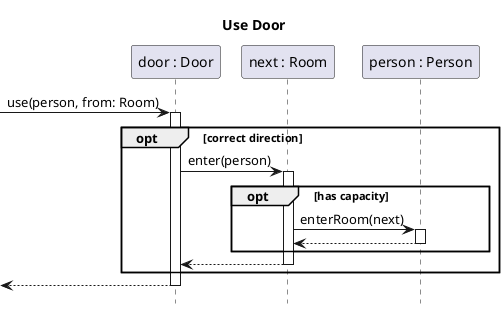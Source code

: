 @startuml door-use
title Use Door
hide footbox
participant "door : Door" as door
participant "next : Room" as next
participant "person : Person" as person

[-> door ++: use(person, from: Room) 
opt correct direction
	door -> next ++: enter(person)
		opt has capacity
			next -> person ++: enterRoom(next)
			return
		end
	return
end
return
@enduml